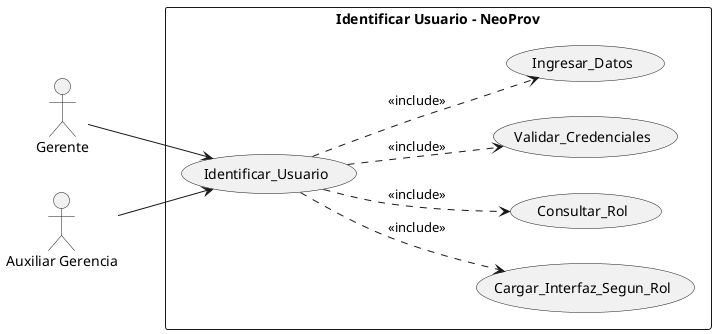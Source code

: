 @startuml diagramaCasoUsoDos
left to right direction
actor "Gerente" as Gerente
actor "Auxiliar Gerencia" as AuxGerencia

rectangle "Identificar Usuario - NeoProv" {
    usecase "Identificar_Usuario" as UC1
    usecase "Cargar_Interfaz_Segun_Rol" as UC2
    usecase "Consultar_Rol" as UC3
    usecase "Validar_Credenciales" as UC4
    usecase "Ingresar_Datos" as UC5
}

Gerente --> UC1
AuxGerencia --> UC1

UC1 ..> UC2 : <<include>>
UC1 ..> UC3 : <<include>>
UC1 ..> UC4 : <<include>>
UC1 ..> UC5 : <<include>>

@enduml
